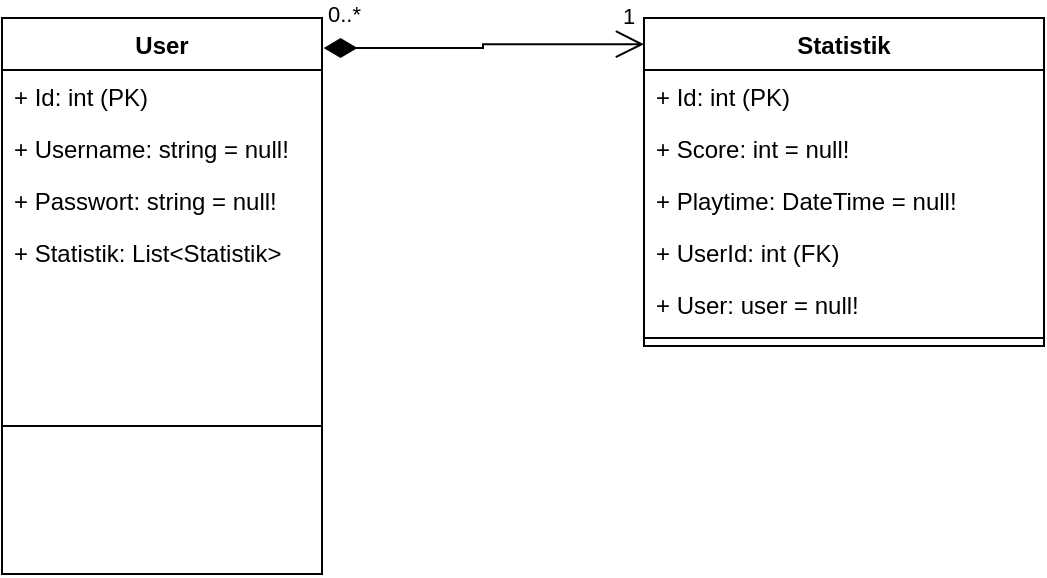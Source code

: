 <mxfile version="24.0.2" type="github">
  <diagram name="Seite-1" id="xjb5QmgcHpM4iNRoJGed">
    <mxGraphModel dx="699" dy="434" grid="1" gridSize="10" guides="1" tooltips="1" connect="1" arrows="1" fold="1" page="1" pageScale="1" pageWidth="827" pageHeight="1169" math="0" shadow="0">
      <root>
        <mxCell id="0" />
        <mxCell id="1" parent="0" />
        <mxCell id="G6OjLGfVXKsIOxzyc3jy-8" value="Statistik" style="swimlane;fontStyle=1;align=center;verticalAlign=top;childLayout=stackLayout;horizontal=1;startSize=26;horizontalStack=0;resizeParent=1;resizeParentMax=0;resizeLast=0;collapsible=1;marginBottom=0;whiteSpace=wrap;html=1;" parent="1" vertex="1">
          <mxGeometry x="1081" y="160" width="200" height="164" as="geometry" />
        </mxCell>
        <mxCell id="G6OjLGfVXKsIOxzyc3jy-9" value="+ Id: int (PK)" style="text;strokeColor=none;fillColor=none;align=left;verticalAlign=top;spacingLeft=4;spacingRight=4;overflow=hidden;rotatable=0;points=[[0,0.5],[1,0.5]];portConstraint=eastwest;whiteSpace=wrap;html=1;" parent="G6OjLGfVXKsIOxzyc3jy-8" vertex="1">
          <mxGeometry y="26" width="200" height="26" as="geometry" />
        </mxCell>
        <mxCell id="G6OjLGfVXKsIOxzyc3jy-16" value="+ Score: int = null!" style="text;strokeColor=none;fillColor=none;align=left;verticalAlign=top;spacingLeft=4;spacingRight=4;overflow=hidden;rotatable=0;points=[[0,0.5],[1,0.5]];portConstraint=eastwest;whiteSpace=wrap;html=1;" parent="G6OjLGfVXKsIOxzyc3jy-8" vertex="1">
          <mxGeometry y="52" width="200" height="26" as="geometry" />
        </mxCell>
        <mxCell id="G6OjLGfVXKsIOxzyc3jy-17" value="+ Playtime: DateTime = null!" style="text;strokeColor=none;fillColor=none;align=left;verticalAlign=top;spacingLeft=4;spacingRight=4;overflow=hidden;rotatable=0;points=[[0,0.5],[1,0.5]];portConstraint=eastwest;whiteSpace=wrap;html=1;" parent="G6OjLGfVXKsIOxzyc3jy-8" vertex="1">
          <mxGeometry y="78" width="200" height="26" as="geometry" />
        </mxCell>
        <mxCell id="G6OjLGfVXKsIOxzyc3jy-19" value="+ UserId: int (FK)" style="text;strokeColor=none;fillColor=none;align=left;verticalAlign=top;spacingLeft=4;spacingRight=4;overflow=hidden;rotatable=0;points=[[0,0.5],[1,0.5]];portConstraint=eastwest;whiteSpace=wrap;html=1;" parent="G6OjLGfVXKsIOxzyc3jy-8" vertex="1">
          <mxGeometry y="104" width="200" height="26" as="geometry" />
        </mxCell>
        <mxCell id="G6OjLGfVXKsIOxzyc3jy-18" value="+ User: user = null!" style="text;strokeColor=none;fillColor=none;align=left;verticalAlign=top;spacingLeft=4;spacingRight=4;overflow=hidden;rotatable=0;points=[[0,0.5],[1,0.5]];portConstraint=eastwest;whiteSpace=wrap;html=1;" parent="G6OjLGfVXKsIOxzyc3jy-8" vertex="1">
          <mxGeometry y="130" width="200" height="26" as="geometry" />
        </mxCell>
        <mxCell id="G6OjLGfVXKsIOxzyc3jy-10" value="" style="line;strokeWidth=1;fillColor=none;align=left;verticalAlign=middle;spacingTop=-1;spacingLeft=3;spacingRight=3;rotatable=0;labelPosition=right;points=[];portConstraint=eastwest;strokeColor=inherit;" parent="G6OjLGfVXKsIOxzyc3jy-8" vertex="1">
          <mxGeometry y="156" width="200" height="8" as="geometry" />
        </mxCell>
        <mxCell id="G6OjLGfVXKsIOxzyc3jy-12" value="User" style="swimlane;fontStyle=1;align=center;verticalAlign=top;childLayout=stackLayout;horizontal=1;startSize=26;horizontalStack=0;resizeParent=1;resizeParentMax=0;resizeLast=0;collapsible=1;marginBottom=0;whiteSpace=wrap;html=1;" parent="1" vertex="1">
          <mxGeometry x="760" y="160" width="160" height="278" as="geometry" />
        </mxCell>
        <mxCell id="J0wInSTVefLnBzBPWC84-10" value="+ Id: int (PK)" style="text;strokeColor=none;fillColor=none;align=left;verticalAlign=top;spacingLeft=4;spacingRight=4;overflow=hidden;rotatable=0;points=[[0,0.5],[1,0.5]];portConstraint=eastwest;whiteSpace=wrap;html=1;" vertex="1" parent="G6OjLGfVXKsIOxzyc3jy-12">
          <mxGeometry y="26" width="160" height="26" as="geometry" />
        </mxCell>
        <mxCell id="J0wInSTVefLnBzBPWC84-12" value="&lt;div&gt;+ Username: string = null!&lt;/div&gt;" style="text;strokeColor=none;fillColor=none;align=left;verticalAlign=top;spacingLeft=4;spacingRight=4;overflow=hidden;rotatable=0;points=[[0,0.5],[1,0.5]];portConstraint=eastwest;whiteSpace=wrap;html=1;" vertex="1" parent="G6OjLGfVXKsIOxzyc3jy-12">
          <mxGeometry y="52" width="160" height="26" as="geometry" />
        </mxCell>
        <mxCell id="G6OjLGfVXKsIOxzyc3jy-13" value="&lt;div&gt;+ Passwort: string = null!&lt;/div&gt;" style="text;strokeColor=none;fillColor=none;align=left;verticalAlign=top;spacingLeft=4;spacingRight=4;overflow=hidden;rotatable=0;points=[[0,0.5],[1,0.5]];portConstraint=eastwest;whiteSpace=wrap;html=1;" parent="G6OjLGfVXKsIOxzyc3jy-12" vertex="1">
          <mxGeometry y="78" width="160" height="26" as="geometry" />
        </mxCell>
        <mxCell id="J0wInSTVefLnBzBPWC84-13" value="+ Statistik: List&amp;lt;Statistik&amp;gt;&lt;div&gt;&lt;br&gt;&lt;/div&gt;&lt;div&gt;&lt;br&gt;&lt;/div&gt;" style="text;strokeColor=none;fillColor=none;align=left;verticalAlign=top;spacingLeft=4;spacingRight=4;overflow=hidden;rotatable=0;points=[[0,0.5],[1,0.5]];portConstraint=eastwest;whiteSpace=wrap;html=1;" vertex="1" parent="G6OjLGfVXKsIOxzyc3jy-12">
          <mxGeometry y="104" width="160" height="26" as="geometry" />
        </mxCell>
        <mxCell id="G6OjLGfVXKsIOxzyc3jy-14" value="" style="line;strokeWidth=1;fillColor=none;align=left;verticalAlign=middle;spacingTop=-1;spacingLeft=3;spacingRight=3;rotatable=0;labelPosition=right;points=[];portConstraint=eastwest;strokeColor=inherit;" parent="G6OjLGfVXKsIOxzyc3jy-12" vertex="1">
          <mxGeometry y="130" width="160" height="148" as="geometry" />
        </mxCell>
        <mxCell id="J0wInSTVefLnBzBPWC84-4" value="0..*" style="endArrow=open;html=1;endSize=12;startArrow=diamondThin;startSize=14;startFill=1;edgeStyle=orthogonalEdgeStyle;align=left;verticalAlign=bottom;rounded=0;entryX=0;entryY=0.08;entryDx=0;entryDy=0;exitX=1.005;exitY=0.054;exitDx=0;exitDy=0;exitPerimeter=0;entryPerimeter=0;" edge="1" parent="1" source="G6OjLGfVXKsIOxzyc3jy-12" target="G6OjLGfVXKsIOxzyc3jy-8">
          <mxGeometry x="-1" y="8" relative="1" as="geometry">
            <mxPoint x="880" y="210" as="sourcePoint" />
            <mxPoint x="1079.17" y="192.82" as="targetPoint" />
            <mxPoint as="offset" />
          </mxGeometry>
        </mxCell>
        <mxCell id="J0wInSTVefLnBzBPWC84-11" value="1" style="edgeLabel;html=1;align=center;verticalAlign=middle;resizable=0;points=[];" vertex="1" connectable="0" parent="J0wInSTVefLnBzBPWC84-4">
          <mxGeometry x="0.85" y="1" relative="1" as="geometry">
            <mxPoint x="4" y="-13" as="offset" />
          </mxGeometry>
        </mxCell>
      </root>
    </mxGraphModel>
  </diagram>
</mxfile>
